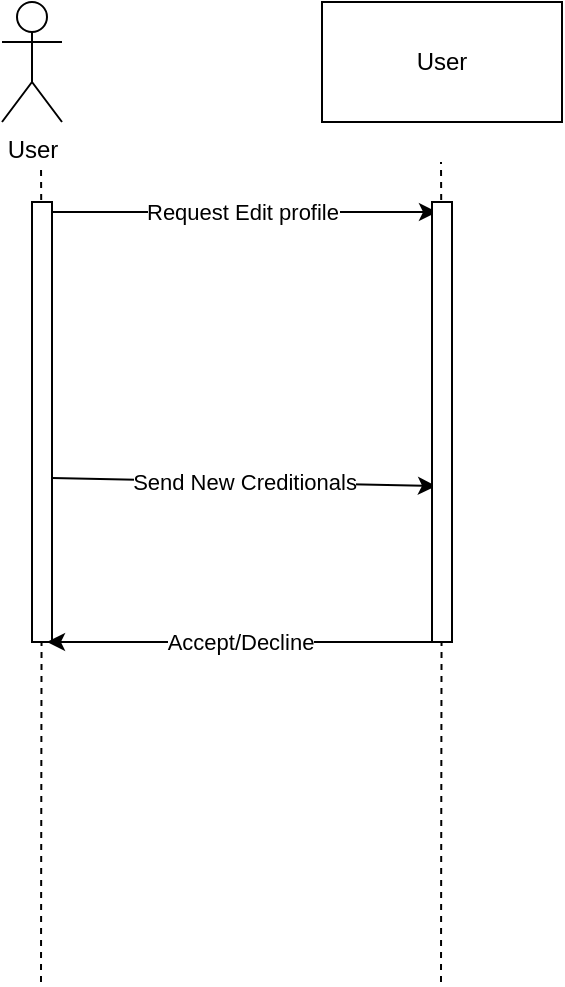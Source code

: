 <mxfile version="12.4.3" type="device" pages="1"><diagram id="pDNXojqr-RAFxTF4JSOO" name="Page-1"><mxGraphModel dx="1024" dy="561" grid="1" gridSize="10" guides="1" tooltips="1" connect="1" arrows="1" fold="1" page="1" pageScale="1" pageWidth="850" pageHeight="1100" math="0" shadow="0"><root><mxCell id="0"/><mxCell id="1" parent="0"/><mxCell id="-uQ95DHcy4WEm2IjonKA-3" value="" style="endArrow=none;dashed=1;html=1;" edge="1" parent="1" source="-uQ95DHcy4WEm2IjonKA-8"><mxGeometry width="50" height="50" relative="1" as="geometry"><mxPoint x="179.5" y="530" as="sourcePoint"/><mxPoint x="179.5" y="120" as="targetPoint"/></mxGeometry></mxCell><mxCell id="-uQ95DHcy4WEm2IjonKA-4" value="&lt;div&gt;User&lt;/div&gt;" style="shape=umlActor;verticalLabelPosition=bottom;labelBackgroundColor=#ffffff;verticalAlign=top;html=1;outlineConnect=0;" vertex="1" parent="1"><mxGeometry x="160" y="40" width="30" height="60" as="geometry"/></mxCell><mxCell id="-uQ95DHcy4WEm2IjonKA-6" value="User" style="rounded=0;whiteSpace=wrap;html=1;" vertex="1" parent="1"><mxGeometry x="320" y="40" width="120" height="60" as="geometry"/></mxCell><mxCell id="-uQ95DHcy4WEm2IjonKA-7" value="" style="endArrow=none;dashed=1;html=1;" edge="1" parent="1" source="-uQ95DHcy4WEm2IjonKA-10"><mxGeometry width="50" height="50" relative="1" as="geometry"><mxPoint x="379.5" y="530" as="sourcePoint"/><mxPoint x="379.5" y="120" as="targetPoint"/></mxGeometry></mxCell><mxCell id="-uQ95DHcy4WEm2IjonKA-8" value="" style="rounded=0;whiteSpace=wrap;html=1;" vertex="1" parent="1"><mxGeometry x="175" y="145" width="10" height="145" as="geometry"/></mxCell><mxCell id="-uQ95DHcy4WEm2IjonKA-9" value="" style="endArrow=none;dashed=1;html=1;" edge="1" parent="1" target="-uQ95DHcy4WEm2IjonKA-8"><mxGeometry width="50" height="50" relative="1" as="geometry"><mxPoint x="179.5" y="530" as="sourcePoint"/><mxPoint x="179.5" y="120" as="targetPoint"/></mxGeometry></mxCell><mxCell id="-uQ95DHcy4WEm2IjonKA-10" value="" style="rounded=0;whiteSpace=wrap;html=1;" vertex="1" parent="1"><mxGeometry x="375" y="145" width="10" height="145" as="geometry"/></mxCell><mxCell id="-uQ95DHcy4WEm2IjonKA-11" value="" style="endArrow=none;dashed=1;html=1;" edge="1" parent="1" target="-uQ95DHcy4WEm2IjonKA-10"><mxGeometry width="50" height="50" relative="1" as="geometry"><mxPoint x="379.5" y="530" as="sourcePoint"/><mxPoint x="379.5" y="120" as="targetPoint"/></mxGeometry></mxCell><mxCell id="-uQ95DHcy4WEm2IjonKA-12" value="Request Edit profile" style="endArrow=classic;html=1;exitX=0.75;exitY=0;exitDx=0;exitDy=0;entryX=0.25;entryY=0;entryDx=0;entryDy=0;" edge="1" parent="1" source="-uQ95DHcy4WEm2IjonKA-8" target="-uQ95DHcy4WEm2IjonKA-10"><mxGeometry width="50" height="50" relative="1" as="geometry"><mxPoint x="230" y="230" as="sourcePoint"/><mxPoint x="280" y="180" as="targetPoint"/></mxGeometry></mxCell><mxCell id="-uQ95DHcy4WEm2IjonKA-14" value="&lt;div&gt;Send New Creditionals&lt;/div&gt;" style="endArrow=classic;html=1;exitX=1;exitY=0.917;exitDx=0;exitDy=0;exitPerimeter=0;entryX=0.2;entryY=0.945;entryDx=0;entryDy=0;entryPerimeter=0;" edge="1" parent="1" source="-uQ95DHcy4WEm2IjonKA-8" target="-uQ95DHcy4WEm2IjonKA-10"><mxGeometry width="50" height="50" relative="1" as="geometry"><mxPoint x="230" y="410" as="sourcePoint"/><mxPoint x="280" y="360" as="targetPoint"/></mxGeometry></mxCell><mxCell id="-uQ95DHcy4WEm2IjonKA-15" value="" style="rounded=0;whiteSpace=wrap;html=1;" vertex="1" parent="1"><mxGeometry x="175" y="140" width="10" height="220" as="geometry"/></mxCell><mxCell id="-uQ95DHcy4WEm2IjonKA-16" value="" style="rounded=0;whiteSpace=wrap;html=1;" vertex="1" parent="1"><mxGeometry x="375" y="140" width="10" height="220" as="geometry"/></mxCell><mxCell id="-uQ95DHcy4WEm2IjonKA-17" value="&lt;div&gt;Accept/Decline&lt;/div&gt;" style="endArrow=classic;html=1;entryX=0.75;entryY=1;entryDx=0;entryDy=0;exitX=0;exitY=1;exitDx=0;exitDy=0;" edge="1" parent="1" source="-uQ95DHcy4WEm2IjonKA-16" target="-uQ95DHcy4WEm2IjonKA-15"><mxGeometry width="50" height="50" relative="1" as="geometry"><mxPoint x="310" y="360" as="sourcePoint"/><mxPoint x="360" y="310" as="targetPoint"/></mxGeometry></mxCell></root></mxGraphModel></diagram></mxfile>